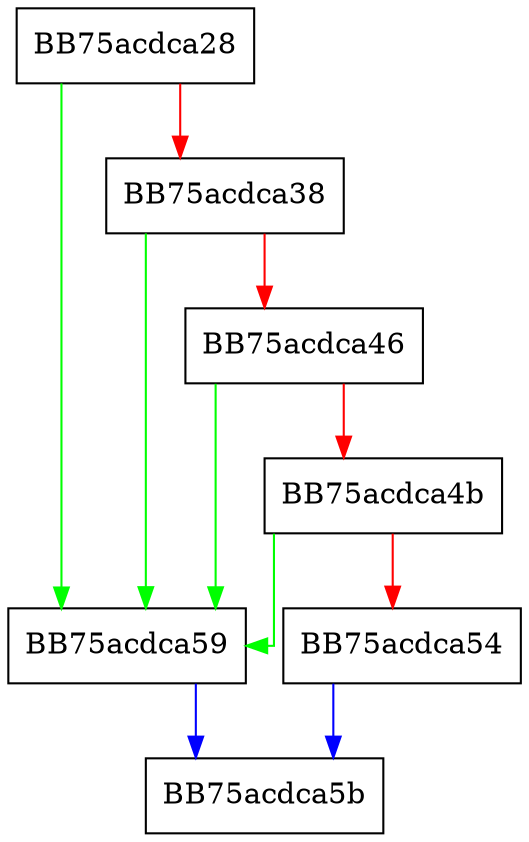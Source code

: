 digraph GetMoveItemSource {
  node [shape="box"];
  graph [splines=ortho];
  BB75acdca28 -> BB75acdca59 [color="green"];
  BB75acdca28 -> BB75acdca38 [color="red"];
  BB75acdca38 -> BB75acdca59 [color="green"];
  BB75acdca38 -> BB75acdca46 [color="red"];
  BB75acdca46 -> BB75acdca59 [color="green"];
  BB75acdca46 -> BB75acdca4b [color="red"];
  BB75acdca4b -> BB75acdca59 [color="green"];
  BB75acdca4b -> BB75acdca54 [color="red"];
  BB75acdca54 -> BB75acdca5b [color="blue"];
  BB75acdca59 -> BB75acdca5b [color="blue"];
}